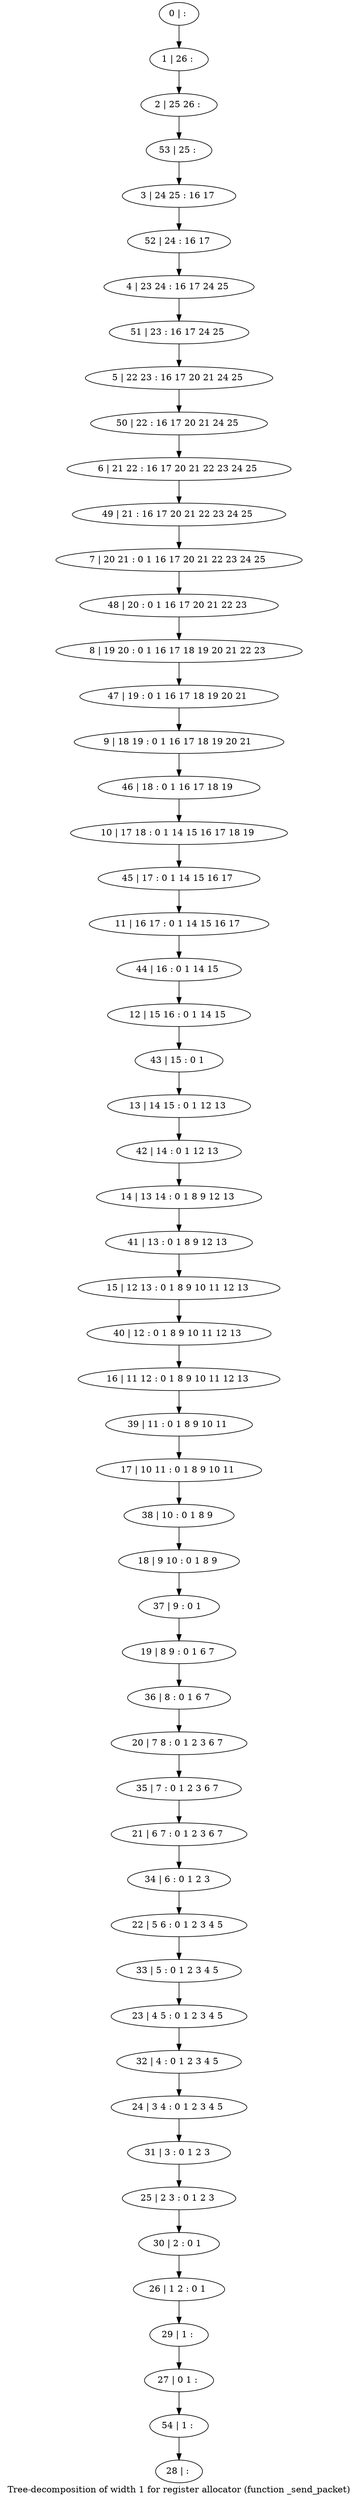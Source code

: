 digraph G {
graph [label="Tree-decomposition of width 1 for register allocator (function _send_packet)"]
0[label="0 | : "];
1[label="1 | 26 : "];
2[label="2 | 25 26 : "];
3[label="3 | 24 25 : 16 17 "];
4[label="4 | 23 24 : 16 17 24 25 "];
5[label="5 | 22 23 : 16 17 20 21 24 25 "];
6[label="6 | 21 22 : 16 17 20 21 22 23 24 25 "];
7[label="7 | 20 21 : 0 1 16 17 20 21 22 23 24 25 "];
8[label="8 | 19 20 : 0 1 16 17 18 19 20 21 22 23 "];
9[label="9 | 18 19 : 0 1 16 17 18 19 20 21 "];
10[label="10 | 17 18 : 0 1 14 15 16 17 18 19 "];
11[label="11 | 16 17 : 0 1 14 15 16 17 "];
12[label="12 | 15 16 : 0 1 14 15 "];
13[label="13 | 14 15 : 0 1 12 13 "];
14[label="14 | 13 14 : 0 1 8 9 12 13 "];
15[label="15 | 12 13 : 0 1 8 9 10 11 12 13 "];
16[label="16 | 11 12 : 0 1 8 9 10 11 12 13 "];
17[label="17 | 10 11 : 0 1 8 9 10 11 "];
18[label="18 | 9 10 : 0 1 8 9 "];
19[label="19 | 8 9 : 0 1 6 7 "];
20[label="20 | 7 8 : 0 1 2 3 6 7 "];
21[label="21 | 6 7 : 0 1 2 3 6 7 "];
22[label="22 | 5 6 : 0 1 2 3 4 5 "];
23[label="23 | 4 5 : 0 1 2 3 4 5 "];
24[label="24 | 3 4 : 0 1 2 3 4 5 "];
25[label="25 | 2 3 : 0 1 2 3 "];
26[label="26 | 1 2 : 0 1 "];
27[label="27 | 0 1 : "];
28[label="28 | : "];
29[label="29 | 1 : "];
30[label="30 | 2 : 0 1 "];
31[label="31 | 3 : 0 1 2 3 "];
32[label="32 | 4 : 0 1 2 3 4 5 "];
33[label="33 | 5 : 0 1 2 3 4 5 "];
34[label="34 | 6 : 0 1 2 3 "];
35[label="35 | 7 : 0 1 2 3 6 7 "];
36[label="36 | 8 : 0 1 6 7 "];
37[label="37 | 9 : 0 1 "];
38[label="38 | 10 : 0 1 8 9 "];
39[label="39 | 11 : 0 1 8 9 10 11 "];
40[label="40 | 12 : 0 1 8 9 10 11 12 13 "];
41[label="41 | 13 : 0 1 8 9 12 13 "];
42[label="42 | 14 : 0 1 12 13 "];
43[label="43 | 15 : 0 1 "];
44[label="44 | 16 : 0 1 14 15 "];
45[label="45 | 17 : 0 1 14 15 16 17 "];
46[label="46 | 18 : 0 1 16 17 18 19 "];
47[label="47 | 19 : 0 1 16 17 18 19 20 21 "];
48[label="48 | 20 : 0 1 16 17 20 21 22 23 "];
49[label="49 | 21 : 16 17 20 21 22 23 24 25 "];
50[label="50 | 22 : 16 17 20 21 24 25 "];
51[label="51 | 23 : 16 17 24 25 "];
52[label="52 | 24 : 16 17 "];
53[label="53 | 25 : "];
54[label="54 | 1 : "];
0->1 ;
1->2 ;
29->27 ;
26->29 ;
30->26 ;
25->30 ;
31->25 ;
24->31 ;
32->24 ;
23->32 ;
33->23 ;
22->33 ;
34->22 ;
21->34 ;
35->21 ;
20->35 ;
36->20 ;
19->36 ;
37->19 ;
18->37 ;
38->18 ;
17->38 ;
39->17 ;
16->39 ;
40->16 ;
15->40 ;
41->15 ;
14->41 ;
42->14 ;
13->42 ;
43->13 ;
12->43 ;
44->12 ;
11->44 ;
45->11 ;
10->45 ;
46->10 ;
9->46 ;
47->9 ;
8->47 ;
48->8 ;
7->48 ;
49->7 ;
6->49 ;
50->6 ;
5->50 ;
51->5 ;
4->51 ;
52->4 ;
3->52 ;
53->3 ;
2->53 ;
54->28 ;
27->54 ;
}
